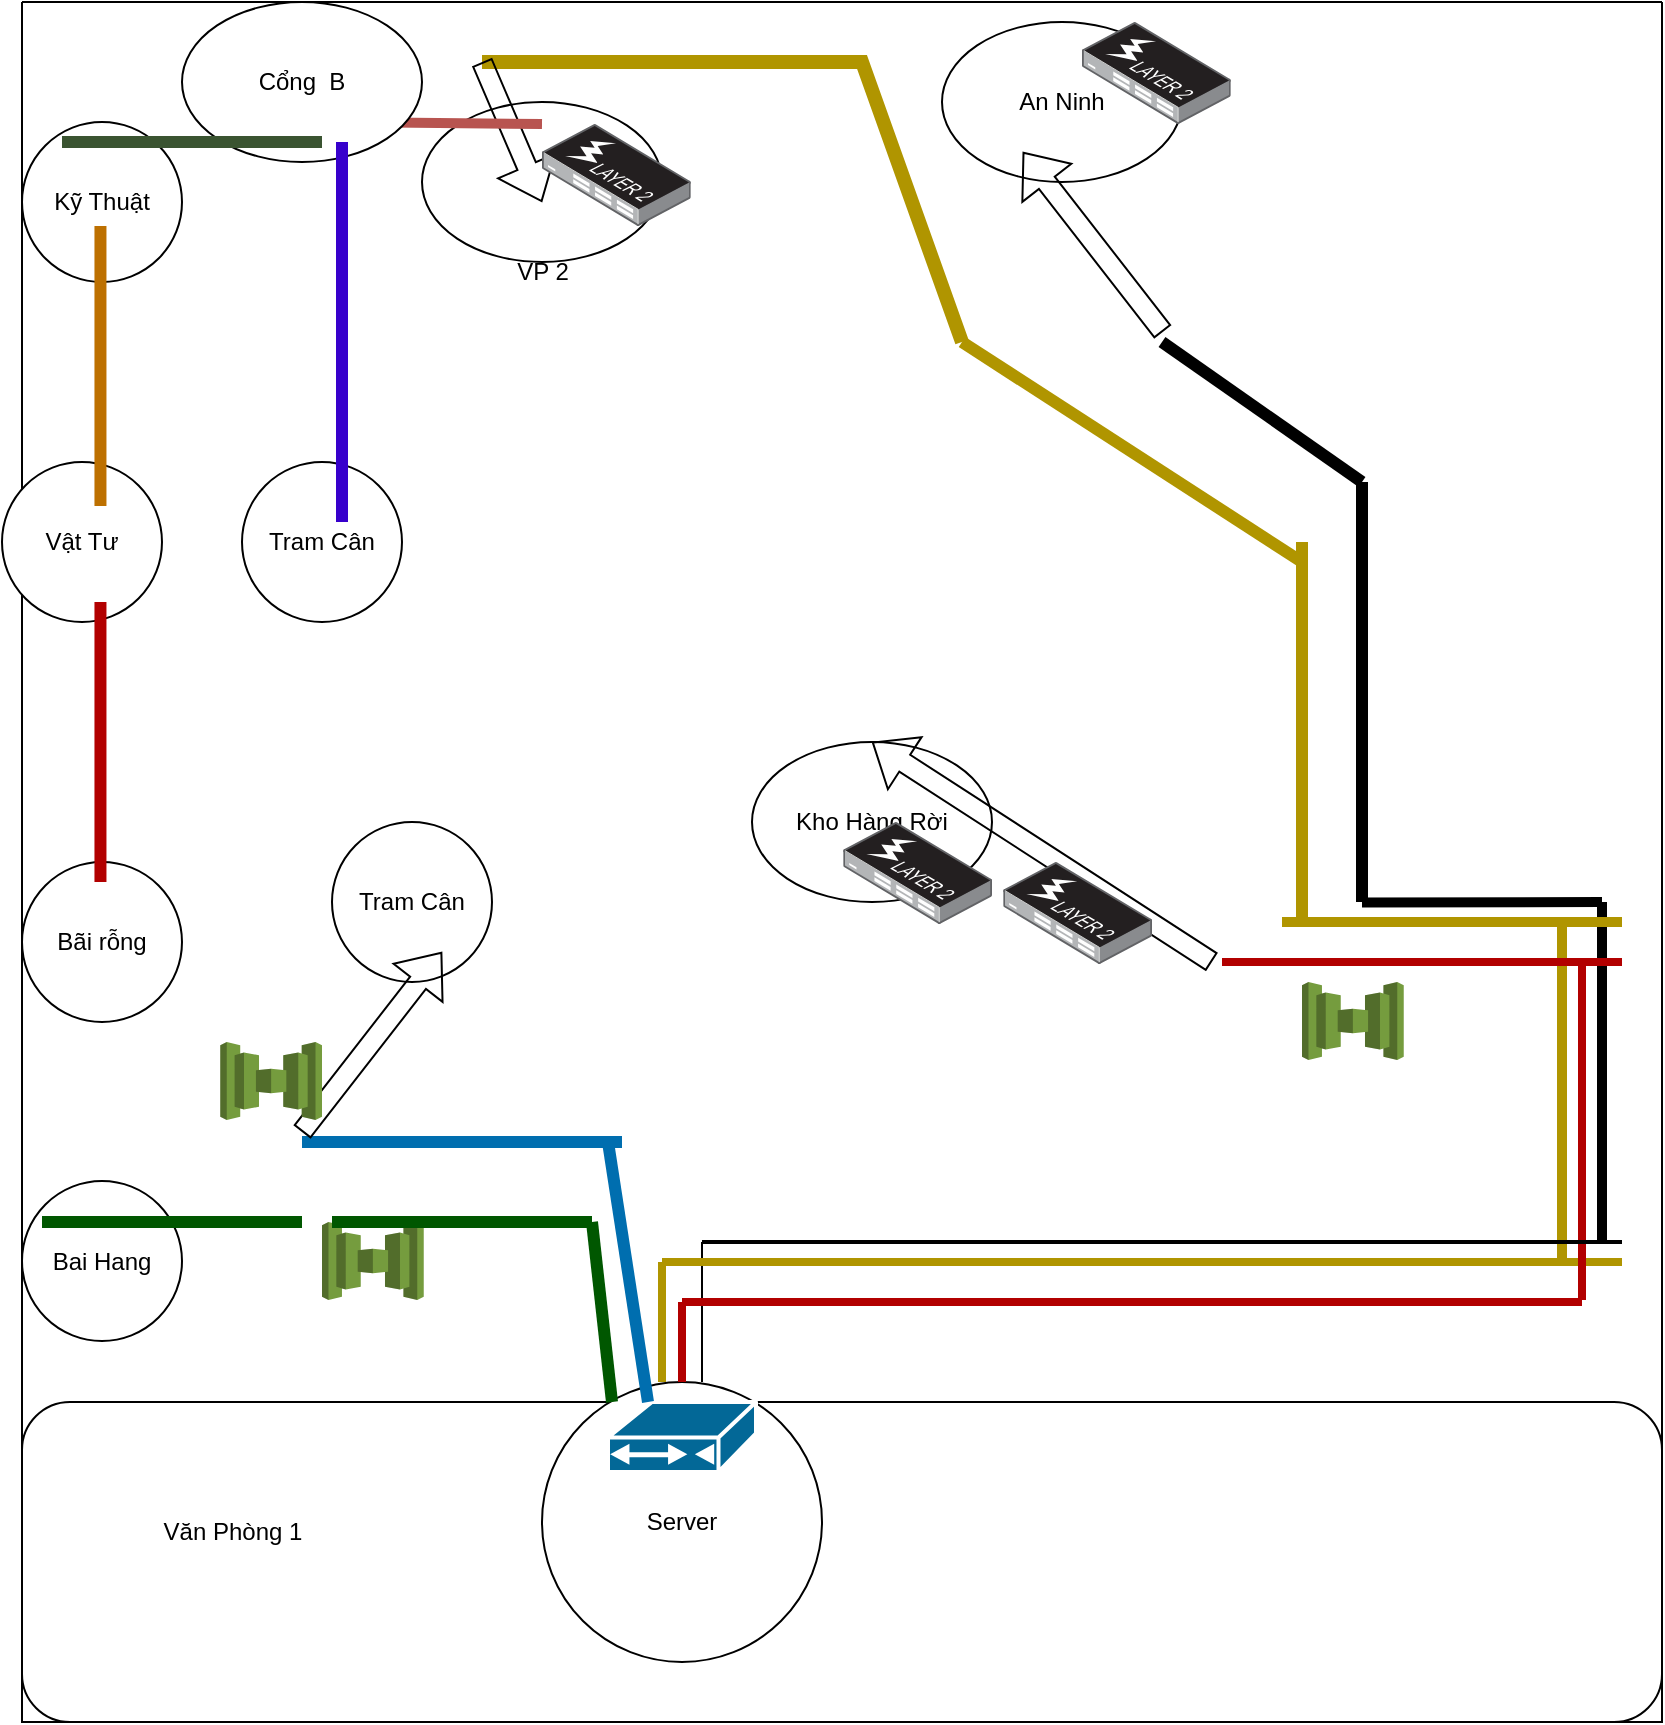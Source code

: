 <mxfile version="22.1.11" type="github">
  <diagram name="Page-1" id="O-Mc9IpzTSZV31hoqgJX">
    <mxGraphModel dx="1512" dy="598" grid="1" gridSize="10" guides="1" tooltips="1" connect="1" arrows="1" fold="1" page="1" pageScale="1" pageWidth="850" pageHeight="1100" math="0" shadow="0">
      <root>
        <mxCell id="0" />
        <mxCell id="1" parent="0" />
        <mxCell id="ijUQ5QHxTH0PN0Z5ZuHK-1" value="" style="swimlane;startSize=0;" vertex="1" parent="1">
          <mxGeometry x="-50" y="40" width="820" height="860" as="geometry" />
        </mxCell>
        <mxCell id="ijUQ5QHxTH0PN0Z5ZuHK-3" value="" style="rounded=1;whiteSpace=wrap;html=1;" vertex="1" parent="ijUQ5QHxTH0PN0Z5ZuHK-1">
          <mxGeometry y="700" width="820" height="160" as="geometry" />
        </mxCell>
        <mxCell id="ijUQ5QHxTH0PN0Z5ZuHK-5" value="Văn Phòng 1" style="text;html=1;align=center;verticalAlign=middle;resizable=0;points=[];autosize=1;strokeColor=none;fillColor=none;" vertex="1" parent="ijUQ5QHxTH0PN0Z5ZuHK-1">
          <mxGeometry x="60" y="750" width="90" height="30" as="geometry" />
        </mxCell>
        <mxCell id="ijUQ5QHxTH0PN0Z5ZuHK-6" value="Server" style="ellipse;whiteSpace=wrap;html=1;aspect=fixed;" vertex="1" parent="ijUQ5QHxTH0PN0Z5ZuHK-1">
          <mxGeometry x="260" y="690" width="140" height="140" as="geometry" />
        </mxCell>
        <mxCell id="ijUQ5QHxTH0PN0Z5ZuHK-13" value="" style="shape=mxgraph.cisco.modems_and_phones.cable_modem;html=1;pointerEvents=1;dashed=0;fillColor=#036897;strokeColor=#ffffff;strokeWidth=2;verticalLabelPosition=bottom;verticalAlign=top;align=center;outlineConnect=0;" vertex="1" parent="ijUQ5QHxTH0PN0Z5ZuHK-1">
          <mxGeometry x="293" y="700" width="74" height="35" as="geometry" />
        </mxCell>
        <mxCell id="ijUQ5QHxTH0PN0Z5ZuHK-15" value="" style="endArrow=none;html=1;rounded=0;strokeWidth=4;fillColor=#e51400;strokeColor=#B20000;" edge="1" parent="ijUQ5QHxTH0PN0Z5ZuHK-1">
          <mxGeometry width="50" height="50" relative="1" as="geometry">
            <mxPoint x="329.999" y="690" as="sourcePoint" />
            <mxPoint x="330" y="650" as="targetPoint" />
          </mxGeometry>
        </mxCell>
        <mxCell id="ijUQ5QHxTH0PN0Z5ZuHK-17" value="" style="endArrow=none;html=1;rounded=0;" edge="1" parent="ijUQ5QHxTH0PN0Z5ZuHK-1">
          <mxGeometry width="50" height="50" relative="1" as="geometry">
            <mxPoint x="339.999" y="690" as="sourcePoint" />
            <mxPoint x="340" y="650" as="targetPoint" />
            <Array as="points">
              <mxPoint x="340" y="620" />
            </Array>
          </mxGeometry>
        </mxCell>
        <mxCell id="ijUQ5QHxTH0PN0Z5ZuHK-18" value="" style="endArrow=none;html=1;rounded=0;fillColor=#e3c800;strokeColor=#B09500;strokeWidth=4;" edge="1" parent="ijUQ5QHxTH0PN0Z5ZuHK-1">
          <mxGeometry width="50" height="50" relative="1" as="geometry">
            <mxPoint x="319.999" y="690" as="sourcePoint" />
            <mxPoint x="320" y="650" as="targetPoint" />
            <Array as="points">
              <mxPoint x="320" y="630" />
            </Array>
          </mxGeometry>
        </mxCell>
        <mxCell id="ijUQ5QHxTH0PN0Z5ZuHK-34" value="" style="endArrow=none;html=1;rounded=0;fillColor=#e3c800;strokeColor=#B09500;strokeWidth=4;" edge="1" parent="ijUQ5QHxTH0PN0Z5ZuHK-1">
          <mxGeometry width="50" height="50" relative="1" as="geometry">
            <mxPoint x="800" y="630" as="sourcePoint" />
            <mxPoint x="330" y="630" as="targetPoint" />
            <Array as="points">
              <mxPoint x="320" y="630" />
            </Array>
          </mxGeometry>
        </mxCell>
        <mxCell id="ijUQ5QHxTH0PN0Z5ZuHK-32" value="" style="endArrow=none;html=1;rounded=0;fillColor=#e51400;strokeColor=#B20000;strokeWidth=4;" edge="1" parent="ijUQ5QHxTH0PN0Z5ZuHK-1">
          <mxGeometry width="50" height="50" relative="1" as="geometry">
            <mxPoint x="780" y="650" as="sourcePoint" />
            <mxPoint x="340" y="650" as="targetPoint" />
            <Array as="points">
              <mxPoint x="330" y="650" />
            </Array>
          </mxGeometry>
        </mxCell>
        <mxCell id="ijUQ5QHxTH0PN0Z5ZuHK-36" value="" style="endArrow=none;html=1;rounded=0;fillColor=#e3c800;strokeColor=#B09500;strokeWidth=5;" edge="1" parent="ijUQ5QHxTH0PN0Z5ZuHK-1">
          <mxGeometry width="50" height="50" relative="1" as="geometry">
            <mxPoint x="770" y="631" as="sourcePoint" />
            <mxPoint x="770" y="461" as="targetPoint" />
          </mxGeometry>
        </mxCell>
        <mxCell id="ijUQ5QHxTH0PN0Z5ZuHK-37" value="" style="endArrow=none;html=1;rounded=0;strokeWidth=5;" edge="1" parent="ijUQ5QHxTH0PN0Z5ZuHK-1">
          <mxGeometry width="50" height="50" relative="1" as="geometry">
            <mxPoint x="790" y="620" as="sourcePoint" />
            <mxPoint x="790" y="450" as="targetPoint" />
          </mxGeometry>
        </mxCell>
        <mxCell id="ijUQ5QHxTH0PN0Z5ZuHK-38" value="" style="endArrow=none;html=1;rounded=0;fillColor=#e51400;strokeColor=#B20000;strokeWidth=4;" edge="1" parent="ijUQ5QHxTH0PN0Z5ZuHK-1">
          <mxGeometry width="50" height="50" relative="1" as="geometry">
            <mxPoint x="780" y="649" as="sourcePoint" />
            <mxPoint x="780" y="479" as="targetPoint" />
          </mxGeometry>
        </mxCell>
        <mxCell id="ijUQ5QHxTH0PN0Z5ZuHK-39" value="" style="endArrow=none;html=1;rounded=0;strokeWidth=2;" edge="1" parent="ijUQ5QHxTH0PN0Z5ZuHK-1">
          <mxGeometry width="50" height="50" relative="1" as="geometry">
            <mxPoint x="800" y="620" as="sourcePoint" />
            <mxPoint x="350" y="620" as="targetPoint" />
            <Array as="points">
              <mxPoint x="340" y="620" />
            </Array>
          </mxGeometry>
        </mxCell>
        <mxCell id="ijUQ5QHxTH0PN0Z5ZuHK-43" value="Kho Hàng Rời" style="ellipse;whiteSpace=wrap;html=1;" vertex="1" parent="ijUQ5QHxTH0PN0Z5ZuHK-1">
          <mxGeometry x="365" y="370" width="120" height="80" as="geometry" />
        </mxCell>
        <mxCell id="ijUQ5QHxTH0PN0Z5ZuHK-33" value="" style="endArrow=none;html=1;rounded=0;strokeWidth=5;" edge="1" parent="ijUQ5QHxTH0PN0Z5ZuHK-1">
          <mxGeometry width="50" height="50" relative="1" as="geometry">
            <mxPoint x="790" y="450" as="sourcePoint" />
            <mxPoint x="680" y="450.23" as="targetPoint" />
            <Array as="points">
              <mxPoint x="670" y="450.23" />
            </Array>
          </mxGeometry>
        </mxCell>
        <mxCell id="ijUQ5QHxTH0PN0Z5ZuHK-44" value="" style="shape=flexArrow;endArrow=classic;html=1;rounded=0;" edge="1" parent="ijUQ5QHxTH0PN0Z5ZuHK-1">
          <mxGeometry width="50" height="50" relative="1" as="geometry">
            <mxPoint x="595" y="480" as="sourcePoint" />
            <mxPoint x="425" y="370" as="targetPoint" />
          </mxGeometry>
        </mxCell>
        <mxCell id="ijUQ5QHxTH0PN0Z5ZuHK-46" value="" style="endArrow=none;html=1;rounded=0;fillColor=#e3c800;strokeColor=#B09500;strokeWidth=6;" edge="1" parent="ijUQ5QHxTH0PN0Z5ZuHK-1">
          <mxGeometry width="50" height="50" relative="1" as="geometry">
            <mxPoint x="640" y="460" as="sourcePoint" />
            <mxPoint x="640" y="270" as="targetPoint" />
          </mxGeometry>
        </mxCell>
        <mxCell id="ijUQ5QHxTH0PN0Z5ZuHK-47" value="" style="endArrow=none;html=1;rounded=0;strokeWidth=6;" edge="1" parent="ijUQ5QHxTH0PN0Z5ZuHK-1">
          <mxGeometry width="50" height="50" relative="1" as="geometry">
            <mxPoint x="670" y="450" as="sourcePoint" />
            <mxPoint x="670" y="240" as="targetPoint" />
          </mxGeometry>
        </mxCell>
        <mxCell id="ijUQ5QHxTH0PN0Z5ZuHK-50" value="" style="endArrow=none;html=1;rounded=0;strokeWidth=6;" edge="1" parent="ijUQ5QHxTH0PN0Z5ZuHK-1">
          <mxGeometry width="50" height="50" relative="1" as="geometry">
            <mxPoint x="570" y="170" as="sourcePoint" />
            <mxPoint x="670" y="240" as="targetPoint" />
          </mxGeometry>
        </mxCell>
        <mxCell id="ijUQ5QHxTH0PN0Z5ZuHK-48" value="" style="endArrow=none;html=1;rounded=0;strokeWidth=6;fillColor=#e3c800;strokeColor=#B09500;" edge="1" parent="ijUQ5QHxTH0PN0Z5ZuHK-1">
          <mxGeometry width="50" height="50" relative="1" as="geometry">
            <mxPoint x="470" y="170" as="sourcePoint" />
            <mxPoint x="640" y="280" as="targetPoint" />
          </mxGeometry>
        </mxCell>
        <mxCell id="ijUQ5QHxTH0PN0Z5ZuHK-53" value="" style="outlineConnect=0;dashed=0;verticalLabelPosition=bottom;verticalAlign=top;align=center;html=1;shape=mxgraph.aws3.connect;fillColor=#759C3E;gradientColor=none;" vertex="1" parent="ijUQ5QHxTH0PN0Z5ZuHK-1">
          <mxGeometry x="150" y="610" width="50.87" height="39" as="geometry" />
        </mxCell>
        <mxCell id="ijUQ5QHxTH0PN0Z5ZuHK-63" value="An Ninh" style="ellipse;whiteSpace=wrap;html=1;" vertex="1" parent="ijUQ5QHxTH0PN0Z5ZuHK-1">
          <mxGeometry x="460" y="10" width="120" height="80" as="geometry" />
        </mxCell>
        <mxCell id="ijUQ5QHxTH0PN0Z5ZuHK-64" value="" style="endArrow=none;html=1;rounded=0;fillColor=#e3c800;strokeColor=#B09500;strokeWidth=7;" edge="1" parent="ijUQ5QHxTH0PN0Z5ZuHK-1">
          <mxGeometry width="50" height="50" relative="1" as="geometry">
            <mxPoint x="230" y="30" as="sourcePoint" />
            <mxPoint x="470" y="170" as="targetPoint" />
            <Array as="points">
              <mxPoint x="420" y="30" />
            </Array>
          </mxGeometry>
        </mxCell>
        <mxCell id="ijUQ5QHxTH0PN0Z5ZuHK-65" value="" style="shape=flexArrow;endArrow=classic;html=1;rounded=0;" edge="1" parent="ijUQ5QHxTH0PN0Z5ZuHK-1">
          <mxGeometry width="50" height="50" relative="1" as="geometry">
            <mxPoint x="570.44" y="165" as="sourcePoint" />
            <mxPoint x="500.44" y="75" as="targetPoint" />
          </mxGeometry>
        </mxCell>
        <mxCell id="ijUQ5QHxTH0PN0Z5ZuHK-66" value="" style="ellipse;whiteSpace=wrap;html=1;" vertex="1" parent="ijUQ5QHxTH0PN0Z5ZuHK-1">
          <mxGeometry x="200" y="50" width="120" height="80" as="geometry" />
        </mxCell>
        <mxCell id="ijUQ5QHxTH0PN0Z5ZuHK-67" value="" style="shape=flexArrow;endArrow=classic;html=1;rounded=0;" edge="1" parent="ijUQ5QHxTH0PN0Z5ZuHK-1">
          <mxGeometry width="50" height="50" relative="1" as="geometry">
            <mxPoint x="230" y="30" as="sourcePoint" />
            <mxPoint x="260" y="100" as="targetPoint" />
          </mxGeometry>
        </mxCell>
        <mxCell id="ijUQ5QHxTH0PN0Z5ZuHK-68" value="" style="endArrow=none;html=1;rounded=0;fillColor=#f8cecc;gradientColor=#ea6b66;strokeColor=#b85450;strokeWidth=5;" edge="1" parent="ijUQ5QHxTH0PN0Z5ZuHK-1">
          <mxGeometry width="50" height="50" relative="1" as="geometry">
            <mxPoint x="160" y="60" as="sourcePoint" />
            <mxPoint x="260" y="61" as="targetPoint" />
          </mxGeometry>
        </mxCell>
        <mxCell id="ijUQ5QHxTH0PN0Z5ZuHK-70" value="Cổng&amp;nbsp; B" style="ellipse;whiteSpace=wrap;html=1;" vertex="1" parent="ijUQ5QHxTH0PN0Z5ZuHK-1">
          <mxGeometry x="80" width="120" height="80" as="geometry" />
        </mxCell>
        <mxCell id="ijUQ5QHxTH0PN0Z5ZuHK-40" value="" style="endArrow=none;html=1;rounded=0;fillColor=#e51400;strokeColor=#B20000;strokeWidth=4;" edge="1" parent="ijUQ5QHxTH0PN0Z5ZuHK-1">
          <mxGeometry width="50" height="50" relative="1" as="geometry">
            <mxPoint x="800" y="480" as="sourcePoint" />
            <mxPoint x="610" y="480" as="targetPoint" />
            <Array as="points">
              <mxPoint x="600" y="480" />
            </Array>
          </mxGeometry>
        </mxCell>
        <mxCell id="ijUQ5QHxTH0PN0Z5ZuHK-41" value="" style="endArrow=none;html=1;rounded=0;strokeWidth=5;fillColor=#e3c800;strokeColor=#B09500;" edge="1" parent="ijUQ5QHxTH0PN0Z5ZuHK-1">
          <mxGeometry width="50" height="50" relative="1" as="geometry">
            <mxPoint x="800" y="460" as="sourcePoint" />
            <mxPoint x="670" y="460" as="targetPoint" />
            <Array as="points">
              <mxPoint x="630" y="460" />
              <mxPoint x="710" y="460" />
            </Array>
          </mxGeometry>
        </mxCell>
        <mxCell id="ijUQ5QHxTH0PN0Z5ZuHK-74" value="" style="image;points=[];aspect=fixed;html=1;align=center;shadow=0;dashed=0;image=img/lib/allied_telesis/switch/Switch_24_port_L2_POE.svg;" vertex="1" parent="ijUQ5QHxTH0PN0Z5ZuHK-1">
          <mxGeometry x="410.6" y="410" width="74.4" height="51" as="geometry" />
        </mxCell>
        <mxCell id="ijUQ5QHxTH0PN0Z5ZuHK-75" value="" style="image;points=[];aspect=fixed;html=1;align=center;shadow=0;dashed=0;image=img/lib/allied_telesis/switch/Switch_24_port_L2_POE.svg;" vertex="1" parent="ijUQ5QHxTH0PN0Z5ZuHK-1">
          <mxGeometry x="530" y="10" width="74.4" height="51" as="geometry" />
        </mxCell>
        <mxCell id="ijUQ5QHxTH0PN0Z5ZuHK-76" value="" style="image;points=[];aspect=fixed;html=1;align=center;shadow=0;dashed=0;image=img/lib/allied_telesis/switch/Switch_24_port_L2_POE.svg;" vertex="1" parent="ijUQ5QHxTH0PN0Z5ZuHK-1">
          <mxGeometry x="260" y="61" width="74.4" height="51" as="geometry" />
        </mxCell>
        <mxCell id="ijUQ5QHxTH0PN0Z5ZuHK-79" value="VP 2" style="text;html=1;align=center;verticalAlign=middle;resizable=0;points=[];autosize=1;strokeColor=none;fillColor=none;" vertex="1" parent="ijUQ5QHxTH0PN0Z5ZuHK-1">
          <mxGeometry x="235" y="120" width="50" height="30" as="geometry" />
        </mxCell>
        <mxCell id="ijUQ5QHxTH0PN0Z5ZuHK-80" value="Tram Cân" style="ellipse;whiteSpace=wrap;html=1;aspect=fixed;" vertex="1" parent="ijUQ5QHxTH0PN0Z5ZuHK-1">
          <mxGeometry x="110" y="230" width="80" height="80" as="geometry" />
        </mxCell>
        <mxCell id="ijUQ5QHxTH0PN0Z5ZuHK-81" value="" style="endArrow=none;html=1;rounded=0;fillColor=#6a00ff;strokeColor=#3700CC;strokeWidth=6;" edge="1" parent="ijUQ5QHxTH0PN0Z5ZuHK-1">
          <mxGeometry width="50" height="50" relative="1" as="geometry">
            <mxPoint x="160" y="260" as="sourcePoint" />
            <mxPoint x="160" y="70" as="targetPoint" />
          </mxGeometry>
        </mxCell>
        <mxCell id="ijUQ5QHxTH0PN0Z5ZuHK-82" value="Tram Cân" style="ellipse;whiteSpace=wrap;html=1;aspect=fixed;" vertex="1" parent="ijUQ5QHxTH0PN0Z5ZuHK-1">
          <mxGeometry x="155" y="410" width="80" height="80" as="geometry" />
        </mxCell>
        <mxCell id="ijUQ5QHxTH0PN0Z5ZuHK-83" value="" style="endArrow=none;html=1;rounded=0;fillColor=#008a00;strokeColor=#005700;strokeWidth=6;" edge="1" parent="ijUQ5QHxTH0PN0Z5ZuHK-1">
          <mxGeometry width="50" height="50" relative="1" as="geometry">
            <mxPoint x="295" y="700" as="sourcePoint" />
            <mxPoint x="285" y="610" as="targetPoint" />
          </mxGeometry>
        </mxCell>
        <mxCell id="ijUQ5QHxTH0PN0Z5ZuHK-84" value="" style="endArrow=none;html=1;rounded=0;fillColor=#008a00;strokeColor=#005700;strokeWidth=6;" edge="1" parent="ijUQ5QHxTH0PN0Z5ZuHK-1">
          <mxGeometry width="50" height="50" relative="1" as="geometry">
            <mxPoint x="285" y="610" as="sourcePoint" />
            <mxPoint x="155" y="610" as="targetPoint" />
          </mxGeometry>
        </mxCell>
        <mxCell id="ijUQ5QHxTH0PN0Z5ZuHK-85" value="" style="endArrow=none;html=1;rounded=0;fillColor=#1ba1e2;strokeColor=#006EAF;strokeWidth=6;" edge="1" parent="ijUQ5QHxTH0PN0Z5ZuHK-1">
          <mxGeometry width="50" height="50" relative="1" as="geometry">
            <mxPoint x="313" y="700" as="sourcePoint" />
            <mxPoint x="293" y="570" as="targetPoint" />
          </mxGeometry>
        </mxCell>
        <mxCell id="ijUQ5QHxTH0PN0Z5ZuHK-86" value="" style="endArrow=none;html=1;rounded=0;fillColor=#1ba1e2;strokeColor=#006EAF;strokeWidth=6;" edge="1" parent="ijUQ5QHxTH0PN0Z5ZuHK-1">
          <mxGeometry width="50" height="50" relative="1" as="geometry">
            <mxPoint x="300" y="570" as="sourcePoint" />
            <mxPoint x="140" y="570" as="targetPoint" />
          </mxGeometry>
        </mxCell>
        <mxCell id="ijUQ5QHxTH0PN0Z5ZuHK-87" value="" style="shape=flexArrow;endArrow=classic;html=1;rounded=0;" edge="1" parent="ijUQ5QHxTH0PN0Z5ZuHK-1">
          <mxGeometry width="50" height="50" relative="1" as="geometry">
            <mxPoint x="140" y="565" as="sourcePoint" />
            <mxPoint x="210" y="475" as="targetPoint" />
          </mxGeometry>
        </mxCell>
        <mxCell id="ijUQ5QHxTH0PN0Z5ZuHK-89" value="" style="outlineConnect=0;dashed=0;verticalLabelPosition=bottom;verticalAlign=top;align=center;html=1;shape=mxgraph.aws3.connect;fillColor=#759C3E;gradientColor=none;" vertex="1" parent="ijUQ5QHxTH0PN0Z5ZuHK-1">
          <mxGeometry x="99.13" y="520" width="50.87" height="39" as="geometry" />
        </mxCell>
        <mxCell id="ijUQ5QHxTH0PN0Z5ZuHK-91" value="Bai Hang" style="ellipse;whiteSpace=wrap;html=1;aspect=fixed;" vertex="1" parent="ijUQ5QHxTH0PN0Z5ZuHK-1">
          <mxGeometry y="589.5" width="80" height="80" as="geometry" />
        </mxCell>
        <mxCell id="ijUQ5QHxTH0PN0Z5ZuHK-92" value="" style="endArrow=none;html=1;rounded=0;fillColor=#008a00;strokeColor=#005700;strokeWidth=6;" edge="1" parent="ijUQ5QHxTH0PN0Z5ZuHK-1">
          <mxGeometry width="50" height="50" relative="1" as="geometry">
            <mxPoint x="140" y="610" as="sourcePoint" />
            <mxPoint x="10" y="610" as="targetPoint" />
          </mxGeometry>
        </mxCell>
        <mxCell id="ijUQ5QHxTH0PN0Z5ZuHK-94" value="Kỹ Thuật" style="ellipse;whiteSpace=wrap;html=1;aspect=fixed;" vertex="1" parent="ijUQ5QHxTH0PN0Z5ZuHK-1">
          <mxGeometry y="60" width="80" height="80" as="geometry" />
        </mxCell>
        <mxCell id="ijUQ5QHxTH0PN0Z5ZuHK-95" value="" style="endArrow=none;html=1;rounded=0;fillColor=#6d8764;strokeColor=#3A5431;strokeWidth=6;" edge="1" parent="ijUQ5QHxTH0PN0Z5ZuHK-1">
          <mxGeometry width="50" height="50" relative="1" as="geometry">
            <mxPoint x="150" y="70" as="sourcePoint" />
            <mxPoint x="20" y="70" as="targetPoint" />
          </mxGeometry>
        </mxCell>
        <mxCell id="ijUQ5QHxTH0PN0Z5ZuHK-97" value="Vật Tư" style="ellipse;whiteSpace=wrap;html=1;aspect=fixed;" vertex="1" parent="ijUQ5QHxTH0PN0Z5ZuHK-1">
          <mxGeometry x="-10" y="230" width="80" height="80" as="geometry" />
        </mxCell>
        <mxCell id="ijUQ5QHxTH0PN0Z5ZuHK-99" value="" style="endArrow=none;html=1;rounded=0;fillColor=#f0a30a;strokeColor=#BD7000;strokeWidth=6;" edge="1" parent="ijUQ5QHxTH0PN0Z5ZuHK-1">
          <mxGeometry width="50" height="50" relative="1" as="geometry">
            <mxPoint x="39.23" y="252" as="sourcePoint" />
            <mxPoint x="39.23" y="112" as="targetPoint" />
          </mxGeometry>
        </mxCell>
        <mxCell id="ijUQ5QHxTH0PN0Z5ZuHK-100" value="Bãi rỗng" style="ellipse;whiteSpace=wrap;html=1;aspect=fixed;" vertex="1" parent="ijUQ5QHxTH0PN0Z5ZuHK-1">
          <mxGeometry y="430" width="80" height="80" as="geometry" />
        </mxCell>
        <mxCell id="ijUQ5QHxTH0PN0Z5ZuHK-101" value="" style="endArrow=none;html=1;rounded=0;fillColor=#e51400;strokeColor=#B20000;strokeWidth=6;" edge="1" parent="ijUQ5QHxTH0PN0Z5ZuHK-1">
          <mxGeometry width="50" height="50" relative="1" as="geometry">
            <mxPoint x="39.23" y="440" as="sourcePoint" />
            <mxPoint x="39.23" y="300" as="targetPoint" />
          </mxGeometry>
        </mxCell>
        <mxCell id="ijUQ5QHxTH0PN0Z5ZuHK-77" value="" style="image;points=[];aspect=fixed;html=1;align=center;shadow=0;dashed=0;image=img/lib/allied_telesis/switch/Switch_24_port_L2_POE.svg;" vertex="1" parent="1">
          <mxGeometry x="440.6" y="470" width="74.4" height="51" as="geometry" />
        </mxCell>
        <mxCell id="ijUQ5QHxTH0PN0Z5ZuHK-88" value="" style="outlineConnect=0;dashed=0;verticalLabelPosition=bottom;verticalAlign=top;align=center;html=1;shape=mxgraph.aws3.connect;fillColor=#759C3E;gradientColor=none;" vertex="1" parent="1">
          <mxGeometry x="590" y="530" width="50.87" height="39" as="geometry" />
        </mxCell>
      </root>
    </mxGraphModel>
  </diagram>
</mxfile>
